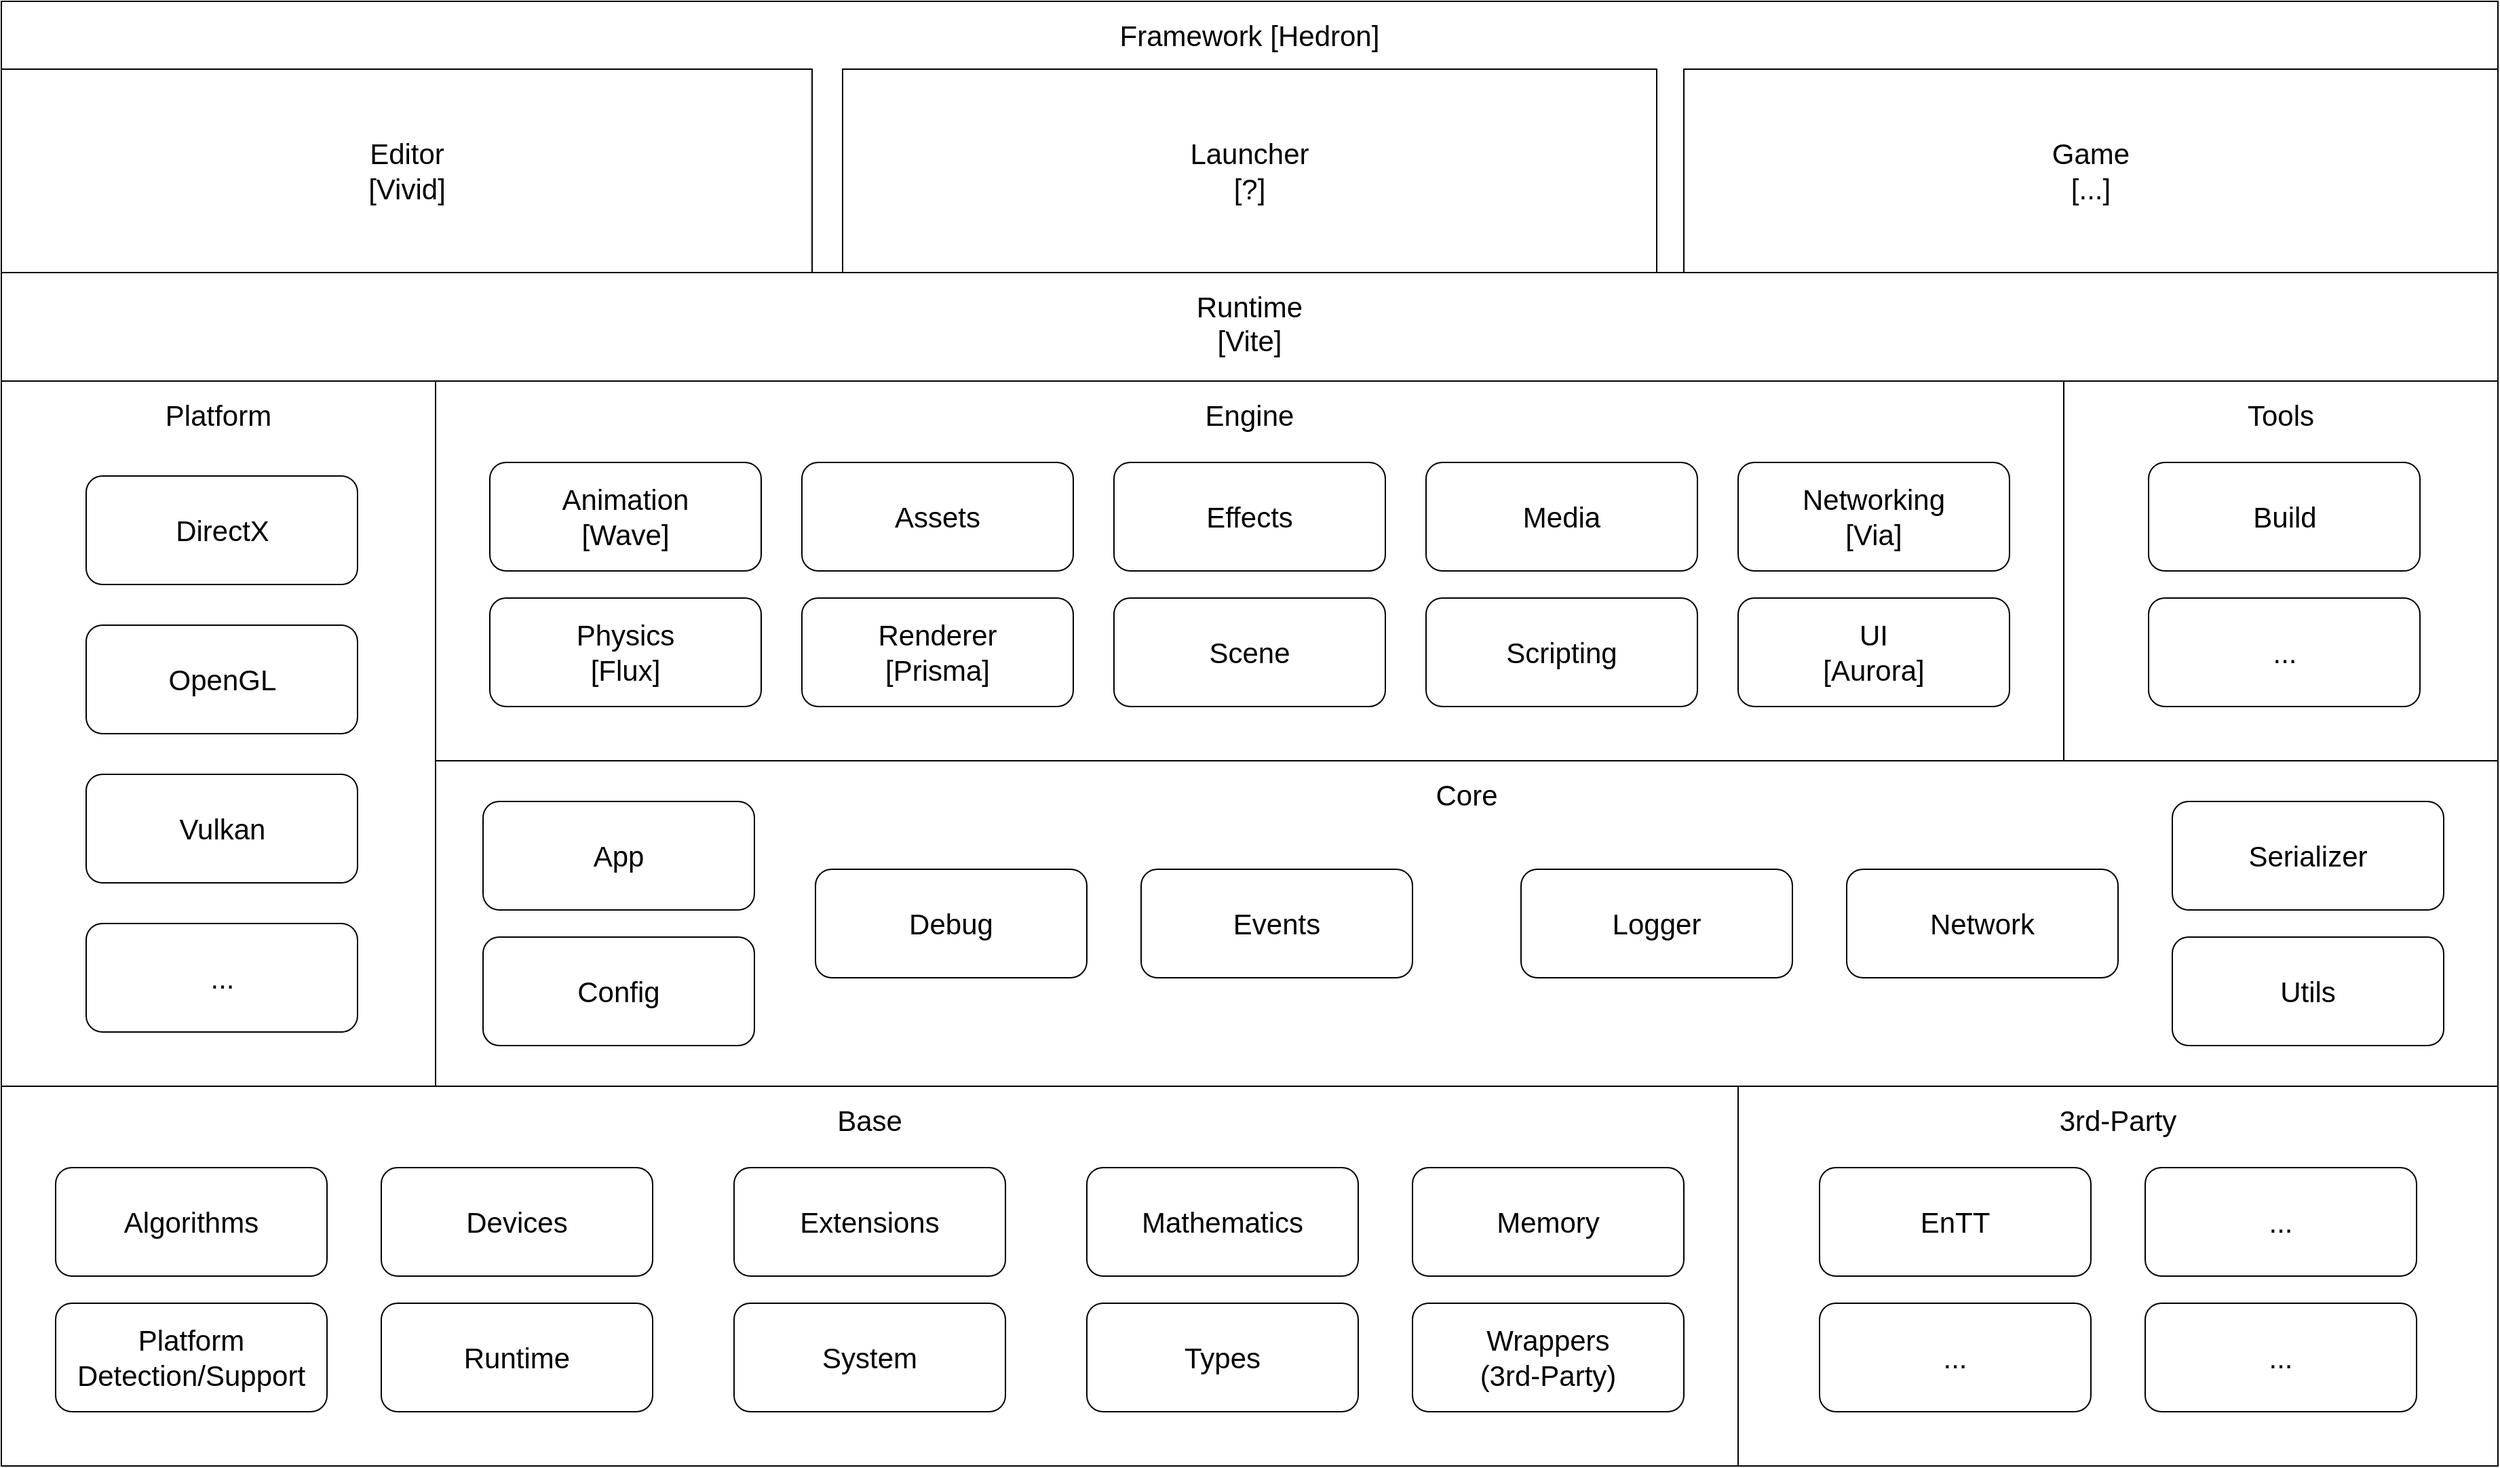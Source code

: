 <mxfile version="22.1.16" type="device">
  <diagram name="Page-1" id="Ch2R5TFC7xsnGBo0b88v">
    <mxGraphModel dx="2107" dy="1970" grid="1" gridSize="10" guides="1" tooltips="1" connect="1" arrows="1" fold="1" page="1" pageScale="1" pageWidth="1920" pageHeight="1200" background="none" math="0" shadow="0">
      <root>
        <mxCell id="0" />
        <mxCell id="1" parent="0" />
        <mxCell id="-hMhD3A6PczAjQAywkGA-58" value="Framework [Hedron]" style="rounded=0;whiteSpace=wrap;html=1;spacing=8;fontSize=21;horizontal=1;verticalAlign=top;fillColor=default;" parent="1" vertex="1">
          <mxGeometry x="40" y="40" width="1840" height="1080" as="geometry" />
        </mxCell>
        <mxCell id="-hMhD3A6PczAjQAywkGA-53" value="Runtime&lt;br&gt;[Vite]" style="rounded=0;whiteSpace=wrap;html=1;spacing=8;fontSize=21;horizontal=1;verticalAlign=top;fillColor=default;" parent="1" vertex="1">
          <mxGeometry x="40" y="240" width="1840" height="880" as="geometry" />
        </mxCell>
        <mxCell id="-hMhD3A6PczAjQAywkGA-1" value="Base" style="rounded=0;whiteSpace=wrap;html=1;spacing=8;fontSize=21;horizontal=1;verticalAlign=top;fillColor=default;" parent="1" vertex="1">
          <mxGeometry x="40" y="840" width="1280" height="280" as="geometry" />
        </mxCell>
        <mxCell id="-hMhD3A6PczAjQAywkGA-2" value="3rd-Party" style="rounded=0;whiteSpace=wrap;html=1;spacing=8;fontSize=21;horizontal=1;verticalAlign=top;fillColor=default;" parent="1" vertex="1">
          <mxGeometry x="1320" y="840" width="560" height="280" as="geometry" />
        </mxCell>
        <mxCell id="-hMhD3A6PczAjQAywkGA-3" value="Core" style="rounded=0;whiteSpace=wrap;html=1;spacing=8;fontSize=21;horizontal=1;verticalAlign=top;fillColor=default;" parent="1" vertex="1">
          <mxGeometry x="360" y="600" width="1520" height="240" as="geometry" />
        </mxCell>
        <mxCell id="-hMhD3A6PczAjQAywkGA-5" value="Wrappers&lt;br&gt;(3rd-Party)" style="rounded=1;whiteSpace=wrap;html=1;spacing=8;fontSize=21;horizontal=1;verticalAlign=middle;fillColor=default;" parent="1" vertex="1">
          <mxGeometry x="1080" y="1000" width="200" height="80" as="geometry" />
        </mxCell>
        <mxCell id="-hMhD3A6PczAjQAywkGA-6" value="Algorithms" style="rounded=1;whiteSpace=wrap;html=1;spacing=8;fontSize=21;horizontal=1;verticalAlign=middle;fillColor=default;" parent="1" vertex="1">
          <mxGeometry x="80" y="900" width="200" height="80" as="geometry" />
        </mxCell>
        <mxCell id="-hMhD3A6PczAjQAywkGA-8" value="App" style="rounded=1;whiteSpace=wrap;html=1;spacing=8;fontSize=21;horizontal=1;verticalAlign=middle;fillColor=default;" parent="1" vertex="1">
          <mxGeometry x="395" y="630" width="200" height="80" as="geometry" />
        </mxCell>
        <mxCell id="-hMhD3A6PczAjQAywkGA-9" value="Config" style="rounded=1;whiteSpace=wrap;html=1;spacing=8;fontSize=21;horizontal=1;verticalAlign=middle;fillColor=default;" parent="1" vertex="1">
          <mxGeometry x="395" y="730" width="200" height="80" as="geometry" />
        </mxCell>
        <mxCell id="-hMhD3A6PczAjQAywkGA-10" value="System" style="rounded=1;whiteSpace=wrap;html=1;spacing=8;fontSize=21;horizontal=1;verticalAlign=middle;fillColor=default;" parent="1" vertex="1">
          <mxGeometry x="580" y="1000" width="200" height="80" as="geometry" />
        </mxCell>
        <mxCell id="-hMhD3A6PczAjQAywkGA-11" value="Events" style="rounded=1;whiteSpace=wrap;html=1;spacing=8;fontSize=21;horizontal=1;verticalAlign=middle;fillColor=default;" parent="1" vertex="1">
          <mxGeometry x="880" y="680" width="200" height="80" as="geometry" />
        </mxCell>
        <mxCell id="-hMhD3A6PczAjQAywkGA-12" value="Logger" style="rounded=1;whiteSpace=wrap;html=1;spacing=8;fontSize=21;horizontal=1;verticalAlign=middle;fillColor=default;" parent="1" vertex="1">
          <mxGeometry x="1160" y="680" width="200" height="80" as="geometry" />
        </mxCell>
        <mxCell id="-hMhD3A6PczAjQAywkGA-13" value="Utils" style="rounded=1;whiteSpace=wrap;html=1;spacing=8;fontSize=21;horizontal=1;verticalAlign=middle;fillColor=default;" parent="1" vertex="1">
          <mxGeometry x="1640" y="730" width="200" height="80" as="geometry" />
        </mxCell>
        <mxCell id="-hMhD3A6PczAjQAywkGA-14" value="Platform" style="rounded=0;whiteSpace=wrap;html=1;spacing=8;fontSize=21;horizontal=1;verticalAlign=top;fillColor=default;" parent="1" vertex="1">
          <mxGeometry x="40" y="320" width="320" height="520" as="geometry" />
        </mxCell>
        <mxCell id="-hMhD3A6PczAjQAywkGA-15" value="Engine&lt;br&gt;" style="rounded=0;whiteSpace=wrap;html=1;spacing=8;fontSize=21;horizontal=1;verticalAlign=top;fillColor=default;" parent="1" vertex="1">
          <mxGeometry x="360" y="320" width="1200" height="280" as="geometry" />
        </mxCell>
        <mxCell id="-hMhD3A6PczAjQAywkGA-16" value="Animation&lt;br&gt;[Wave]" style="rounded=1;whiteSpace=wrap;html=1;spacing=8;fontSize=21;horizontal=1;verticalAlign=middle;fillColor=default;" parent="1" vertex="1">
          <mxGeometry x="400" y="380" width="200" height="80" as="geometry" />
        </mxCell>
        <mxCell id="-hMhD3A6PczAjQAywkGA-17" value="Assets" style="rounded=1;whiteSpace=wrap;html=1;spacing=8;fontSize=21;horizontal=1;verticalAlign=middle;fillColor=default;" parent="1" vertex="1">
          <mxGeometry x="630" y="380" width="200" height="80" as="geometry" />
        </mxCell>
        <mxCell id="-hMhD3A6PczAjQAywkGA-18" value="Media" style="rounded=1;whiteSpace=wrap;html=1;spacing=8;fontSize=21;horizontal=1;verticalAlign=middle;fillColor=default;" parent="1" vertex="1">
          <mxGeometry x="1090" y="380" width="200" height="80" as="geometry" />
        </mxCell>
        <mxCell id="-hMhD3A6PczAjQAywkGA-19" value="Physics&lt;br&gt;[Flux]" style="rounded=1;whiteSpace=wrap;html=1;spacing=8;fontSize=21;horizontal=1;verticalAlign=middle;fillColor=default;" parent="1" vertex="1">
          <mxGeometry x="400" y="480" width="200" height="80" as="geometry" />
        </mxCell>
        <mxCell id="-hMhD3A6PczAjQAywkGA-20" value="Renderer&lt;br&gt;[Prisma]" style="rounded=1;whiteSpace=wrap;html=1;spacing=8;fontSize=21;horizontal=1;verticalAlign=middle;fillColor=default;" parent="1" vertex="1">
          <mxGeometry x="630" y="480" width="200" height="80" as="geometry" />
        </mxCell>
        <mxCell id="-hMhD3A6PczAjQAywkGA-21" value="Scene" style="rounded=1;whiteSpace=wrap;html=1;spacing=8;fontSize=21;horizontal=1;verticalAlign=middle;fillColor=default;" parent="1" vertex="1">
          <mxGeometry x="860" y="480" width="200" height="80" as="geometry" />
        </mxCell>
        <mxCell id="-hMhD3A6PczAjQAywkGA-22" value="Effects" style="rounded=1;whiteSpace=wrap;html=1;spacing=8;fontSize=21;horizontal=1;verticalAlign=middle;fillColor=default;" parent="1" vertex="1">
          <mxGeometry x="860" y="380" width="200" height="80" as="geometry" />
        </mxCell>
        <mxCell id="-hMhD3A6PczAjQAywkGA-24" value="DirectX" style="rounded=1;whiteSpace=wrap;html=1;spacing=8;fontSize=21;horizontal=1;verticalAlign=middle;fillColor=default;" parent="1" vertex="1">
          <mxGeometry x="102.5" y="390" width="200" height="80" as="geometry" />
        </mxCell>
        <mxCell id="-hMhD3A6PczAjQAywkGA-25" value="OpenGL" style="rounded=1;whiteSpace=wrap;html=1;spacing=8;fontSize=21;horizontal=1;verticalAlign=middle;fillColor=default;" parent="1" vertex="1">
          <mxGeometry x="102.5" y="500" width="200" height="80" as="geometry" />
        </mxCell>
        <mxCell id="-hMhD3A6PczAjQAywkGA-26" value="Vulkan" style="rounded=1;whiteSpace=wrap;html=1;spacing=8;fontSize=21;horizontal=1;verticalAlign=middle;fillColor=default;" parent="1" vertex="1">
          <mxGeometry x="102.5" y="610" width="200" height="80" as="geometry" />
        </mxCell>
        <mxCell id="-hMhD3A6PczAjQAywkGA-27" value="..." style="rounded=1;whiteSpace=wrap;html=1;spacing=8;fontSize=21;horizontal=1;verticalAlign=middle;fillColor=default;" parent="1" vertex="1">
          <mxGeometry x="102.5" y="720" width="200" height="80" as="geometry" />
        </mxCell>
        <mxCell id="-hMhD3A6PczAjQAywkGA-29" value="Devices" style="rounded=1;whiteSpace=wrap;html=1;spacing=8;fontSize=21;horizontal=1;verticalAlign=middle;fillColor=default;" parent="1" vertex="1">
          <mxGeometry x="320" y="900" width="200" height="80" as="geometry" />
        </mxCell>
        <mxCell id="-hMhD3A6PczAjQAywkGA-30" value="Extensions" style="rounded=1;whiteSpace=wrap;html=1;spacing=8;fontSize=21;horizontal=1;verticalAlign=middle;fillColor=default;" parent="1" vertex="1">
          <mxGeometry x="580" y="900" width="200" height="80" as="geometry" />
        </mxCell>
        <mxCell id="-hMhD3A6PczAjQAywkGA-31" value="Memory" style="rounded=1;whiteSpace=wrap;html=1;spacing=8;fontSize=21;horizontal=1;verticalAlign=middle;fillColor=default;" parent="1" vertex="1">
          <mxGeometry x="1080" y="900" width="200" height="80" as="geometry" />
        </mxCell>
        <mxCell id="-hMhD3A6PczAjQAywkGA-32" value="Platform Detection/Support" style="rounded=1;whiteSpace=wrap;html=1;spacing=8;fontSize=21;horizontal=1;verticalAlign=middle;fillColor=default;" parent="1" vertex="1">
          <mxGeometry x="80" y="1000" width="200" height="80" as="geometry" />
        </mxCell>
        <mxCell id="-hMhD3A6PczAjQAywkGA-33" value="Runtime" style="rounded=1;whiteSpace=wrap;html=1;spacing=8;fontSize=21;horizontal=1;verticalAlign=middle;fillColor=default;" parent="1" vertex="1">
          <mxGeometry x="320" y="1000" width="200" height="80" as="geometry" />
        </mxCell>
        <mxCell id="-hMhD3A6PczAjQAywkGA-35" value="Types" style="rounded=1;whiteSpace=wrap;html=1;spacing=8;fontSize=21;horizontal=1;verticalAlign=middle;fillColor=default;" parent="1" vertex="1">
          <mxGeometry x="840" y="1000" width="200" height="80" as="geometry" />
        </mxCell>
        <mxCell id="-hMhD3A6PczAjQAywkGA-36" value="Serializer" style="rounded=1;whiteSpace=wrap;html=1;spacing=8;fontSize=21;horizontal=1;verticalAlign=middle;fillColor=default;" parent="1" vertex="1">
          <mxGeometry x="1640" y="630" width="200" height="80" as="geometry" />
        </mxCell>
        <mxCell id="-hMhD3A6PczAjQAywkGA-37" value="Scripting" style="rounded=1;whiteSpace=wrap;html=1;spacing=8;fontSize=21;horizontal=1;verticalAlign=middle;fillColor=default;" parent="1" vertex="1">
          <mxGeometry x="1090" y="480" width="200" height="80" as="geometry" />
        </mxCell>
        <mxCell id="-hMhD3A6PczAjQAywkGA-38" value="UI&lt;br&gt;[Aurora]" style="rounded=1;whiteSpace=wrap;html=1;spacing=8;fontSize=21;horizontal=1;verticalAlign=middle;fillColor=default;" parent="1" vertex="1">
          <mxGeometry x="1320" y="480" width="200" height="80" as="geometry" />
        </mxCell>
        <mxCell id="-hMhD3A6PczAjQAywkGA-39" value="EnTT" style="rounded=1;whiteSpace=wrap;html=1;spacing=8;fontSize=21;horizontal=1;verticalAlign=middle;fillColor=default;" parent="1" vertex="1">
          <mxGeometry x="1380" y="900" width="200" height="80" as="geometry" />
        </mxCell>
        <mxCell id="-hMhD3A6PczAjQAywkGA-40" value="..." style="rounded=1;whiteSpace=wrap;html=1;spacing=8;fontSize=21;horizontal=1;verticalAlign=middle;fillColor=default;" parent="1" vertex="1">
          <mxGeometry x="1620" y="900" width="200" height="80" as="geometry" />
        </mxCell>
        <mxCell id="-hMhD3A6PczAjQAywkGA-41" value="..." style="rounded=1;whiteSpace=wrap;html=1;spacing=8;fontSize=21;horizontal=1;verticalAlign=middle;fillColor=default;" parent="1" vertex="1">
          <mxGeometry x="1380" y="1000" width="200" height="80" as="geometry" />
        </mxCell>
        <mxCell id="-hMhD3A6PczAjQAywkGA-42" value="..." style="rounded=1;whiteSpace=wrap;html=1;spacing=8;fontSize=21;horizontal=1;verticalAlign=middle;fillColor=default;" parent="1" vertex="1">
          <mxGeometry x="1620" y="1000" width="200" height="80" as="geometry" />
        </mxCell>
        <mxCell id="-hMhD3A6PczAjQAywkGA-43" value="Networking&lt;br&gt;[Via]" style="rounded=1;whiteSpace=wrap;html=1;spacing=8;fontSize=21;horizontal=1;verticalAlign=middle;fillColor=default;" parent="1" vertex="1">
          <mxGeometry x="1320" y="380" width="200" height="80" as="geometry" />
        </mxCell>
        <mxCell id="-hMhD3A6PczAjQAywkGA-46" value="Tools" style="rounded=0;whiteSpace=wrap;html=1;spacing=8;fontSize=21;horizontal=1;verticalAlign=top;fillColor=default;" parent="1" vertex="1">
          <mxGeometry x="1560" y="320" width="320" height="280" as="geometry" />
        </mxCell>
        <mxCell id="-hMhD3A6PczAjQAywkGA-47" value="Build" style="rounded=1;whiteSpace=wrap;html=1;spacing=8;fontSize=21;horizontal=1;verticalAlign=middle;fillColor=default;" parent="1" vertex="1">
          <mxGeometry x="1622.5" y="380" width="200" height="80" as="geometry" />
        </mxCell>
        <mxCell id="-hMhD3A6PczAjQAywkGA-49" value="..." style="rounded=1;whiteSpace=wrap;html=1;spacing=8;fontSize=21;horizontal=1;verticalAlign=middle;fillColor=default;" parent="1" vertex="1">
          <mxGeometry x="1622.5" y="480" width="200" height="80" as="geometry" />
        </mxCell>
        <mxCell id="-hMhD3A6PczAjQAywkGA-51" value="Debug" style="rounded=1;whiteSpace=wrap;html=1;spacing=8;fontSize=21;horizontal=1;verticalAlign=middle;fillColor=default;" parent="1" vertex="1">
          <mxGeometry x="640" y="680" width="200" height="80" as="geometry" />
        </mxCell>
        <mxCell id="-hMhD3A6PczAjQAywkGA-54" value="Editor&lt;br&gt;[Vivid]" style="rounded=0;whiteSpace=wrap;html=1;spacing=8;fontSize=21;horizontal=1;verticalAlign=middle;fillColor=default;" parent="1" vertex="1">
          <mxGeometry x="40" y="90" width="597.5" height="150" as="geometry" />
        </mxCell>
        <mxCell id="-hMhD3A6PczAjQAywkGA-56" value="Launcher&lt;br&gt;[?]" style="rounded=0;whiteSpace=wrap;html=1;spacing=8;fontSize=21;horizontal=1;verticalAlign=middle;fillColor=default;" parent="1" vertex="1">
          <mxGeometry x="660" y="90" width="600" height="150" as="geometry" />
        </mxCell>
        <mxCell id="-hMhD3A6PczAjQAywkGA-57" value="Game&lt;br&gt;[...]" style="rounded=0;whiteSpace=wrap;html=1;spacing=8;fontSize=21;horizontal=1;verticalAlign=middle;fillColor=default;" parent="1" vertex="1">
          <mxGeometry x="1280" y="90" width="600" height="150" as="geometry" />
        </mxCell>
        <mxCell id="-hMhD3A6PczAjQAywkGA-59" value="Network" style="rounded=1;whiteSpace=wrap;html=1;spacing=8;fontSize=21;horizontal=1;verticalAlign=middle;fillColor=default;" parent="1" vertex="1">
          <mxGeometry x="1400" y="680" width="200" height="80" as="geometry" />
        </mxCell>
        <mxCell id="sw7E05EDpamPGSBhLKiU-1" value="Mathematics" style="rounded=1;whiteSpace=wrap;html=1;spacing=8;fontSize=21;horizontal=1;verticalAlign=middle;fillColor=default;" vertex="1" parent="1">
          <mxGeometry x="840" y="900" width="200" height="80" as="geometry" />
        </mxCell>
      </root>
    </mxGraphModel>
  </diagram>
</mxfile>
